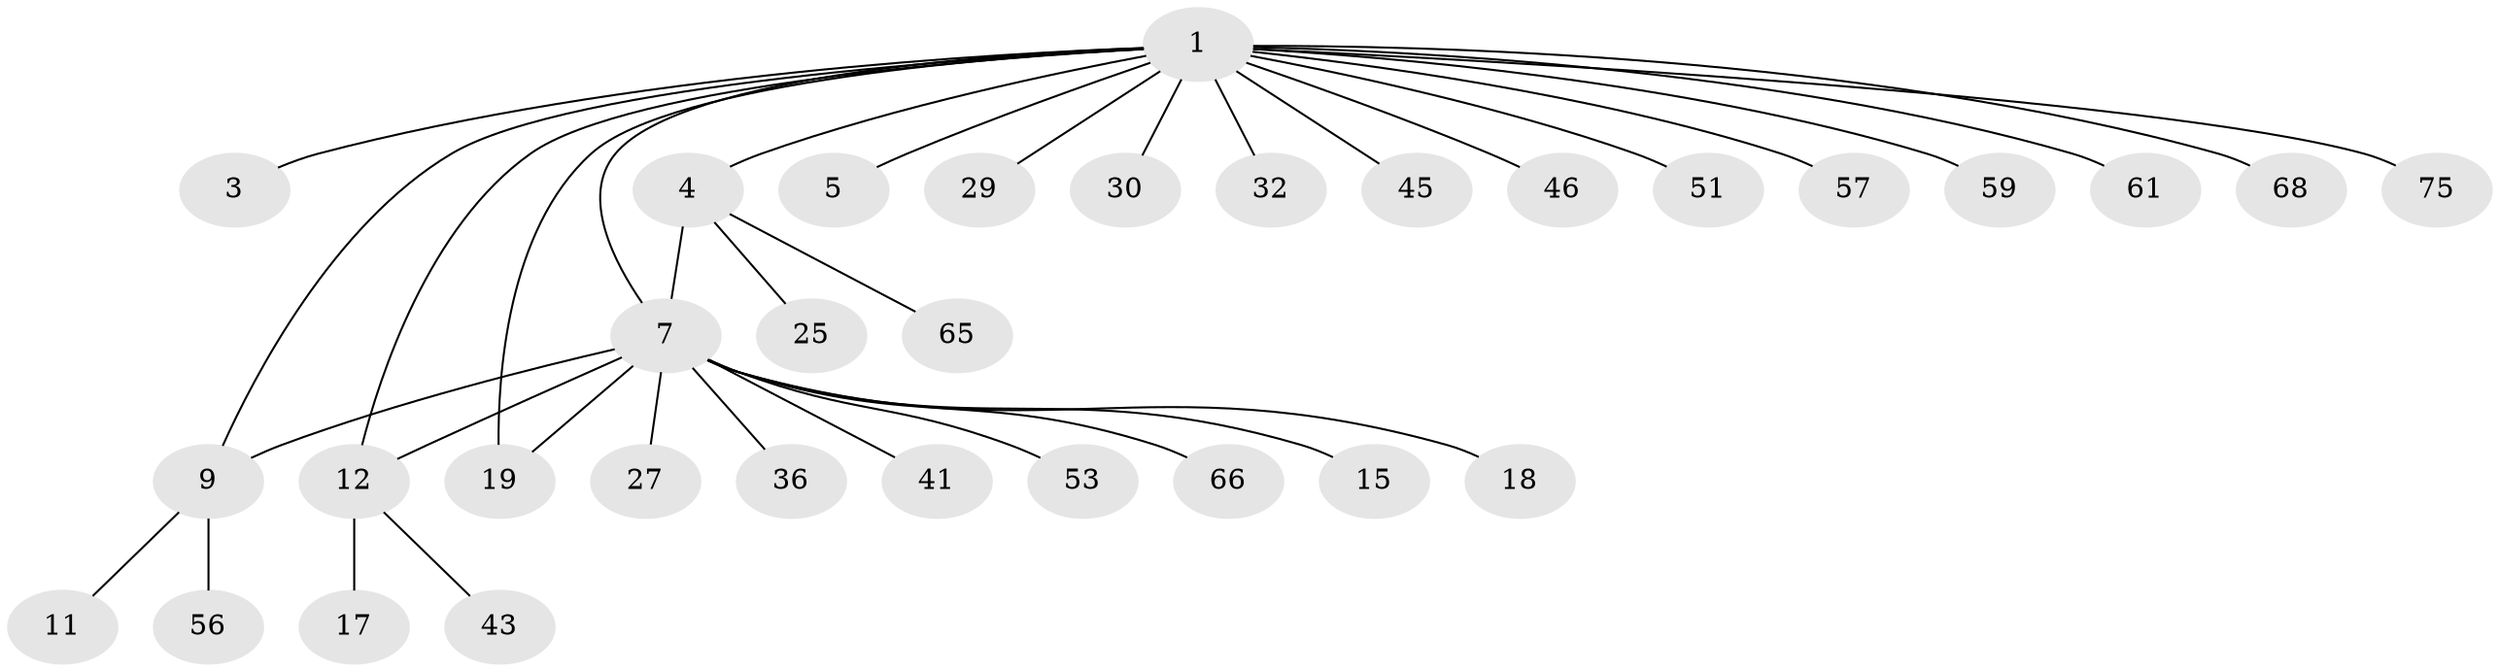 // original degree distribution, {2: 0.1875, 16: 0.0125, 5: 0.0625, 3: 0.0625, 1: 0.6125, 8: 0.0125, 6: 0.0125, 9: 0.0125, 4: 0.025}
// Generated by graph-tools (version 1.1) at 2025/18/03/04/25 18:18:04]
// undirected, 32 vertices, 35 edges
graph export_dot {
graph [start="1"]
  node [color=gray90,style=filled];
  1 [super="+2"];
  3 [super="+21+73+76+22"];
  4 [super="+6+23"];
  5;
  7 [super="+44+16+8"];
  9 [super="+26+10+54+34+39"];
  11 [super="+49"];
  12 [super="+14"];
  15;
  17 [super="+79"];
  18 [super="+64"];
  19 [super="+55+28+80+78"];
  25;
  27 [super="+63+38+40"];
  29;
  30 [super="+48"];
  32;
  36 [super="+47"];
  41;
  43;
  45;
  46 [super="+72"];
  51;
  53;
  56;
  57;
  59;
  61;
  65;
  66;
  68;
  75;
  1 -- 19;
  1 -- 3;
  1 -- 4;
  1 -- 5;
  1 -- 68;
  1 -- 9;
  1 -- 75;
  1 -- 29;
  1 -- 30;
  1 -- 32;
  1 -- 45;
  1 -- 46;
  1 -- 51;
  1 -- 57;
  1 -- 59;
  1 -- 61;
  1 -- 12;
  1 -- 7;
  4 -- 7;
  4 -- 65;
  4 -- 25;
  7 -- 12;
  7 -- 18;
  7 -- 66;
  7 -- 36;
  7 -- 41;
  7 -- 15;
  7 -- 19;
  7 -- 53;
  7 -- 27;
  7 -- 9;
  9 -- 56;
  9 -- 11;
  12 -- 43;
  12 -- 17;
}
